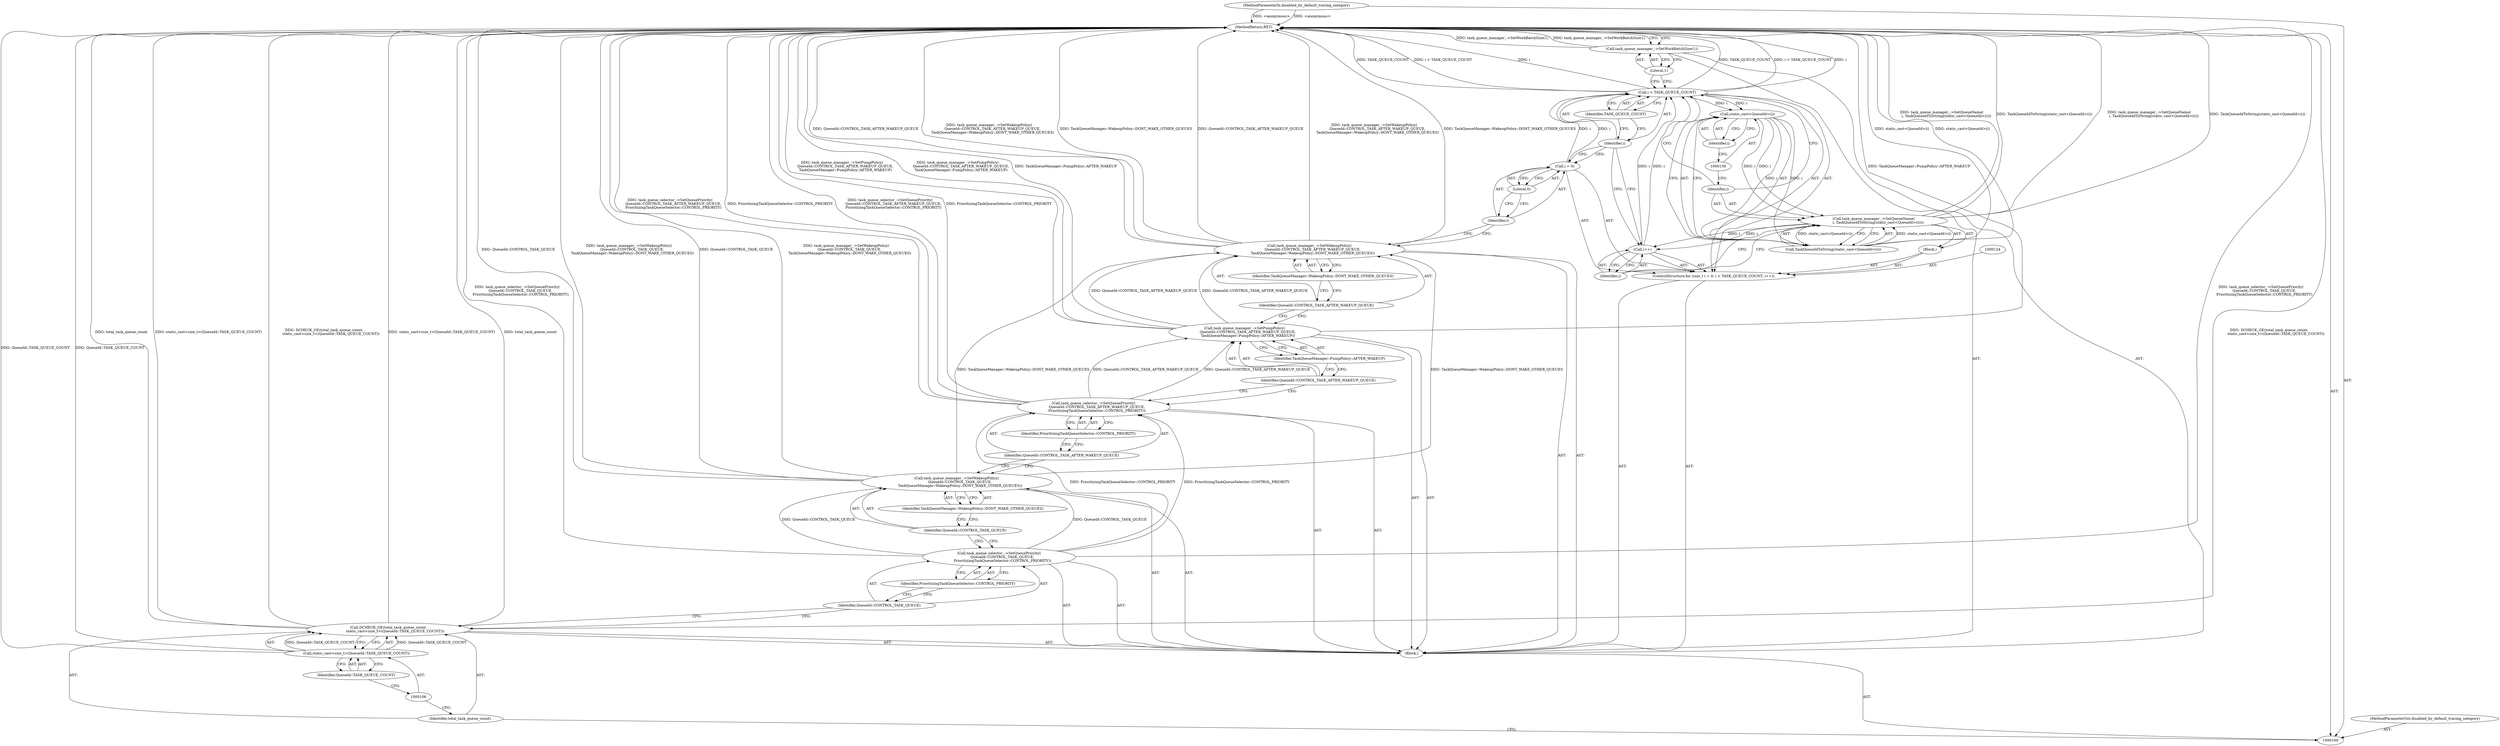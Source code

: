 digraph "0_Chrome_76f36a8362a3e817cc3ec721d591f2f8878dc0c7_0" {
"1000142" [label="(MethodReturn,RET)"];
"1000101" [label="(MethodParameterIn,disabled_by_default_tracing_category)"];
"1000201" [label="(MethodParameterOut,disabled_by_default_tracing_category)"];
"1000102" [label="(Block,)"];
"1000104" [label="(Identifier,total_task_queue_count)"];
"1000103" [label="(Call,DCHECK_GE(total_task_queue_count,\n            static_cast<size_t>(QueueId::TASK_QUEUE_COUNT)))"];
"1000105" [label="(Call,static_cast<size_t>(QueueId::TASK_QUEUE_COUNT))"];
"1000107" [label="(Identifier,QueueId::TASK_QUEUE_COUNT)"];
"1000108" [label="(Call,task_queue_selector_->SetQueuePriority(\n      QueueId::CONTROL_TASK_QUEUE,\n      PrioritizingTaskQueueSelector::CONTROL_PRIORITY))"];
"1000109" [label="(Identifier,QueueId::CONTROL_TASK_QUEUE)"];
"1000110" [label="(Identifier,PrioritizingTaskQueueSelector::CONTROL_PRIORITY)"];
"1000111" [label="(Call,task_queue_manager_->SetWakeupPolicy(\n      QueueId::CONTROL_TASK_QUEUE,\n      TaskQueueManager::WakeupPolicy::DONT_WAKE_OTHER_QUEUES))"];
"1000112" [label="(Identifier,QueueId::CONTROL_TASK_QUEUE)"];
"1000113" [label="(Identifier,TaskQueueManager::WakeupPolicy::DONT_WAKE_OTHER_QUEUES)"];
"1000114" [label="(Call,task_queue_selector_->SetQueuePriority(\n      QueueId::CONTROL_TASK_AFTER_WAKEUP_QUEUE,\n      PrioritizingTaskQueueSelector::CONTROL_PRIORITY))"];
"1000115" [label="(Identifier,QueueId::CONTROL_TASK_AFTER_WAKEUP_QUEUE)"];
"1000116" [label="(Identifier,PrioritizingTaskQueueSelector::CONTROL_PRIORITY)"];
"1000117" [label="(Call,task_queue_manager_->SetPumpPolicy(\n      QueueId::CONTROL_TASK_AFTER_WAKEUP_QUEUE,\n      TaskQueueManager::PumpPolicy::AFTER_WAKEUP))"];
"1000118" [label="(Identifier,QueueId::CONTROL_TASK_AFTER_WAKEUP_QUEUE)"];
"1000119" [label="(Identifier,TaskQueueManager::PumpPolicy::AFTER_WAKEUP)"];
"1000120" [label="(Call,task_queue_manager_->SetWakeupPolicy(\n      QueueId::CONTROL_TASK_AFTER_WAKEUP_QUEUE,\n      TaskQueueManager::WakeupPolicy::DONT_WAKE_OTHER_QUEUES))"];
"1000121" [label="(Identifier,QueueId::CONTROL_TASK_AFTER_WAKEUP_QUEUE)"];
"1000122" [label="(Identifier,TaskQueueManager::WakeupPolicy::DONT_WAKE_OTHER_QUEUES)"];
"1000125" [label="(Call,i = 0)"];
"1000126" [label="(Identifier,i)"];
"1000127" [label="(Literal,0)"];
"1000123" [label="(ControlStructure,for (size_t i = 0; i < TASK_QUEUE_COUNT; i++))"];
"1000128" [label="(Call,i < TASK_QUEUE_COUNT)"];
"1000129" [label="(Identifier,i)"];
"1000130" [label="(Identifier,TASK_QUEUE_COUNT)"];
"1000131" [label="(Call,i++)"];
"1000132" [label="(Identifier,i)"];
"1000133" [label="(Block,)"];
"1000134" [label="(Call,task_queue_manager_->SetQueueName(\n        i, TaskQueueIdToString(static_cast<QueueId>(i))))"];
"1000136" [label="(Call,TaskQueueIdToString(static_cast<QueueId>(i)))"];
"1000137" [label="(Call,static_cast<QueueId>(i))"];
"1000139" [label="(Identifier,i)"];
"1000135" [label="(Identifier,i)"];
"1000140" [label="(Call,task_queue_manager_->SetWorkBatchSize(1))"];
"1000141" [label="(Literal,1)"];
"1000142" -> "1000100"  [label="AST: "];
"1000142" -> "1000140"  [label="CFG: "];
"1000117" -> "1000142"  [label="DDG: task_queue_manager_->SetPumpPolicy(\n      QueueId::CONTROL_TASK_AFTER_WAKEUP_QUEUE,\n      TaskQueueManager::PumpPolicy::AFTER_WAKEUP)"];
"1000117" -> "1000142"  [label="DDG: TaskQueueManager::PumpPolicy::AFTER_WAKEUP"];
"1000128" -> "1000142"  [label="DDG: TASK_QUEUE_COUNT"];
"1000128" -> "1000142"  [label="DDG: i < TASK_QUEUE_COUNT"];
"1000128" -> "1000142"  [label="DDG: i"];
"1000108" -> "1000142"  [label="DDG: task_queue_selector_->SetQueuePriority(\n      QueueId::CONTROL_TASK_QUEUE,\n      PrioritizingTaskQueueSelector::CONTROL_PRIORITY)"];
"1000105" -> "1000142"  [label="DDG: QueueId::TASK_QUEUE_COUNT"];
"1000103" -> "1000142"  [label="DDG: total_task_queue_count"];
"1000103" -> "1000142"  [label="DDG: static_cast<size_t>(QueueId::TASK_QUEUE_COUNT)"];
"1000103" -> "1000142"  [label="DDG: DCHECK_GE(total_task_queue_count,\n            static_cast<size_t>(QueueId::TASK_QUEUE_COUNT))"];
"1000114" -> "1000142"  [label="DDG: task_queue_selector_->SetQueuePriority(\n      QueueId::CONTROL_TASK_AFTER_WAKEUP_QUEUE,\n      PrioritizingTaskQueueSelector::CONTROL_PRIORITY)"];
"1000114" -> "1000142"  [label="DDG: PrioritizingTaskQueueSelector::CONTROL_PRIORITY"];
"1000140" -> "1000142"  [label="DDG: task_queue_manager_->SetWorkBatchSize(1)"];
"1000120" -> "1000142"  [label="DDG: QueueId::CONTROL_TASK_AFTER_WAKEUP_QUEUE"];
"1000120" -> "1000142"  [label="DDG: task_queue_manager_->SetWakeupPolicy(\n      QueueId::CONTROL_TASK_AFTER_WAKEUP_QUEUE,\n      TaskQueueManager::WakeupPolicy::DONT_WAKE_OTHER_QUEUES)"];
"1000120" -> "1000142"  [label="DDG: TaskQueueManager::WakeupPolicy::DONT_WAKE_OTHER_QUEUES"];
"1000111" -> "1000142"  [label="DDG: QueueId::CONTROL_TASK_QUEUE"];
"1000111" -> "1000142"  [label="DDG: task_queue_manager_->SetWakeupPolicy(\n      QueueId::CONTROL_TASK_QUEUE,\n      TaskQueueManager::WakeupPolicy::DONT_WAKE_OTHER_QUEUES)"];
"1000136" -> "1000142"  [label="DDG: static_cast<QueueId>(i)"];
"1000134" -> "1000142"  [label="DDG: task_queue_manager_->SetQueueName(\n        i, TaskQueueIdToString(static_cast<QueueId>(i)))"];
"1000134" -> "1000142"  [label="DDG: TaskQueueIdToString(static_cast<QueueId>(i))"];
"1000101" -> "1000142"  [label="DDG: <anonymous>"];
"1000101" -> "1000100"  [label="AST: "];
"1000101" -> "1000142"  [label="DDG: <anonymous>"];
"1000201" -> "1000100"  [label="AST: "];
"1000102" -> "1000100"  [label="AST: "];
"1000103" -> "1000102"  [label="AST: "];
"1000108" -> "1000102"  [label="AST: "];
"1000111" -> "1000102"  [label="AST: "];
"1000114" -> "1000102"  [label="AST: "];
"1000117" -> "1000102"  [label="AST: "];
"1000120" -> "1000102"  [label="AST: "];
"1000123" -> "1000102"  [label="AST: "];
"1000140" -> "1000102"  [label="AST: "];
"1000104" -> "1000103"  [label="AST: "];
"1000104" -> "1000100"  [label="CFG: "];
"1000106" -> "1000104"  [label="CFG: "];
"1000103" -> "1000102"  [label="AST: "];
"1000103" -> "1000105"  [label="CFG: "];
"1000104" -> "1000103"  [label="AST: "];
"1000105" -> "1000103"  [label="AST: "];
"1000109" -> "1000103"  [label="CFG: "];
"1000103" -> "1000142"  [label="DDG: total_task_queue_count"];
"1000103" -> "1000142"  [label="DDG: static_cast<size_t>(QueueId::TASK_QUEUE_COUNT)"];
"1000103" -> "1000142"  [label="DDG: DCHECK_GE(total_task_queue_count,\n            static_cast<size_t>(QueueId::TASK_QUEUE_COUNT))"];
"1000105" -> "1000103"  [label="DDG: QueueId::TASK_QUEUE_COUNT"];
"1000105" -> "1000103"  [label="AST: "];
"1000105" -> "1000107"  [label="CFG: "];
"1000106" -> "1000105"  [label="AST: "];
"1000107" -> "1000105"  [label="AST: "];
"1000103" -> "1000105"  [label="CFG: "];
"1000105" -> "1000142"  [label="DDG: QueueId::TASK_QUEUE_COUNT"];
"1000105" -> "1000103"  [label="DDG: QueueId::TASK_QUEUE_COUNT"];
"1000107" -> "1000105"  [label="AST: "];
"1000107" -> "1000106"  [label="CFG: "];
"1000105" -> "1000107"  [label="CFG: "];
"1000108" -> "1000102"  [label="AST: "];
"1000108" -> "1000110"  [label="CFG: "];
"1000109" -> "1000108"  [label="AST: "];
"1000110" -> "1000108"  [label="AST: "];
"1000112" -> "1000108"  [label="CFG: "];
"1000108" -> "1000142"  [label="DDG: task_queue_selector_->SetQueuePriority(\n      QueueId::CONTROL_TASK_QUEUE,\n      PrioritizingTaskQueueSelector::CONTROL_PRIORITY)"];
"1000108" -> "1000111"  [label="DDG: QueueId::CONTROL_TASK_QUEUE"];
"1000108" -> "1000114"  [label="DDG: PrioritizingTaskQueueSelector::CONTROL_PRIORITY"];
"1000109" -> "1000108"  [label="AST: "];
"1000109" -> "1000103"  [label="CFG: "];
"1000110" -> "1000109"  [label="CFG: "];
"1000110" -> "1000108"  [label="AST: "];
"1000110" -> "1000109"  [label="CFG: "];
"1000108" -> "1000110"  [label="CFG: "];
"1000111" -> "1000102"  [label="AST: "];
"1000111" -> "1000113"  [label="CFG: "];
"1000112" -> "1000111"  [label="AST: "];
"1000113" -> "1000111"  [label="AST: "];
"1000115" -> "1000111"  [label="CFG: "];
"1000111" -> "1000142"  [label="DDG: QueueId::CONTROL_TASK_QUEUE"];
"1000111" -> "1000142"  [label="DDG: task_queue_manager_->SetWakeupPolicy(\n      QueueId::CONTROL_TASK_QUEUE,\n      TaskQueueManager::WakeupPolicy::DONT_WAKE_OTHER_QUEUES)"];
"1000108" -> "1000111"  [label="DDG: QueueId::CONTROL_TASK_QUEUE"];
"1000111" -> "1000120"  [label="DDG: TaskQueueManager::WakeupPolicy::DONT_WAKE_OTHER_QUEUES"];
"1000112" -> "1000111"  [label="AST: "];
"1000112" -> "1000108"  [label="CFG: "];
"1000113" -> "1000112"  [label="CFG: "];
"1000113" -> "1000111"  [label="AST: "];
"1000113" -> "1000112"  [label="CFG: "];
"1000111" -> "1000113"  [label="CFG: "];
"1000114" -> "1000102"  [label="AST: "];
"1000114" -> "1000116"  [label="CFG: "];
"1000115" -> "1000114"  [label="AST: "];
"1000116" -> "1000114"  [label="AST: "];
"1000118" -> "1000114"  [label="CFG: "];
"1000114" -> "1000142"  [label="DDG: task_queue_selector_->SetQueuePriority(\n      QueueId::CONTROL_TASK_AFTER_WAKEUP_QUEUE,\n      PrioritizingTaskQueueSelector::CONTROL_PRIORITY)"];
"1000114" -> "1000142"  [label="DDG: PrioritizingTaskQueueSelector::CONTROL_PRIORITY"];
"1000108" -> "1000114"  [label="DDG: PrioritizingTaskQueueSelector::CONTROL_PRIORITY"];
"1000114" -> "1000117"  [label="DDG: QueueId::CONTROL_TASK_AFTER_WAKEUP_QUEUE"];
"1000115" -> "1000114"  [label="AST: "];
"1000115" -> "1000111"  [label="CFG: "];
"1000116" -> "1000115"  [label="CFG: "];
"1000116" -> "1000114"  [label="AST: "];
"1000116" -> "1000115"  [label="CFG: "];
"1000114" -> "1000116"  [label="CFG: "];
"1000117" -> "1000102"  [label="AST: "];
"1000117" -> "1000119"  [label="CFG: "];
"1000118" -> "1000117"  [label="AST: "];
"1000119" -> "1000117"  [label="AST: "];
"1000121" -> "1000117"  [label="CFG: "];
"1000117" -> "1000142"  [label="DDG: task_queue_manager_->SetPumpPolicy(\n      QueueId::CONTROL_TASK_AFTER_WAKEUP_QUEUE,\n      TaskQueueManager::PumpPolicy::AFTER_WAKEUP)"];
"1000117" -> "1000142"  [label="DDG: TaskQueueManager::PumpPolicy::AFTER_WAKEUP"];
"1000114" -> "1000117"  [label="DDG: QueueId::CONTROL_TASK_AFTER_WAKEUP_QUEUE"];
"1000117" -> "1000120"  [label="DDG: QueueId::CONTROL_TASK_AFTER_WAKEUP_QUEUE"];
"1000118" -> "1000117"  [label="AST: "];
"1000118" -> "1000114"  [label="CFG: "];
"1000119" -> "1000118"  [label="CFG: "];
"1000119" -> "1000117"  [label="AST: "];
"1000119" -> "1000118"  [label="CFG: "];
"1000117" -> "1000119"  [label="CFG: "];
"1000120" -> "1000102"  [label="AST: "];
"1000120" -> "1000122"  [label="CFG: "];
"1000121" -> "1000120"  [label="AST: "];
"1000122" -> "1000120"  [label="AST: "];
"1000126" -> "1000120"  [label="CFG: "];
"1000120" -> "1000142"  [label="DDG: QueueId::CONTROL_TASK_AFTER_WAKEUP_QUEUE"];
"1000120" -> "1000142"  [label="DDG: task_queue_manager_->SetWakeupPolicy(\n      QueueId::CONTROL_TASK_AFTER_WAKEUP_QUEUE,\n      TaskQueueManager::WakeupPolicy::DONT_WAKE_OTHER_QUEUES)"];
"1000120" -> "1000142"  [label="DDG: TaskQueueManager::WakeupPolicy::DONT_WAKE_OTHER_QUEUES"];
"1000117" -> "1000120"  [label="DDG: QueueId::CONTROL_TASK_AFTER_WAKEUP_QUEUE"];
"1000111" -> "1000120"  [label="DDG: TaskQueueManager::WakeupPolicy::DONT_WAKE_OTHER_QUEUES"];
"1000121" -> "1000120"  [label="AST: "];
"1000121" -> "1000117"  [label="CFG: "];
"1000122" -> "1000121"  [label="CFG: "];
"1000122" -> "1000120"  [label="AST: "];
"1000122" -> "1000121"  [label="CFG: "];
"1000120" -> "1000122"  [label="CFG: "];
"1000125" -> "1000123"  [label="AST: "];
"1000125" -> "1000127"  [label="CFG: "];
"1000126" -> "1000125"  [label="AST: "];
"1000127" -> "1000125"  [label="AST: "];
"1000129" -> "1000125"  [label="CFG: "];
"1000125" -> "1000128"  [label="DDG: i"];
"1000126" -> "1000125"  [label="AST: "];
"1000126" -> "1000120"  [label="CFG: "];
"1000127" -> "1000126"  [label="CFG: "];
"1000127" -> "1000125"  [label="AST: "];
"1000127" -> "1000126"  [label="CFG: "];
"1000125" -> "1000127"  [label="CFG: "];
"1000123" -> "1000102"  [label="AST: "];
"1000124" -> "1000123"  [label="AST: "];
"1000125" -> "1000123"  [label="AST: "];
"1000128" -> "1000123"  [label="AST: "];
"1000131" -> "1000123"  [label="AST: "];
"1000133" -> "1000123"  [label="AST: "];
"1000128" -> "1000123"  [label="AST: "];
"1000128" -> "1000130"  [label="CFG: "];
"1000129" -> "1000128"  [label="AST: "];
"1000130" -> "1000128"  [label="AST: "];
"1000135" -> "1000128"  [label="CFG: "];
"1000141" -> "1000128"  [label="CFG: "];
"1000128" -> "1000142"  [label="DDG: TASK_QUEUE_COUNT"];
"1000128" -> "1000142"  [label="DDG: i < TASK_QUEUE_COUNT"];
"1000128" -> "1000142"  [label="DDG: i"];
"1000125" -> "1000128"  [label="DDG: i"];
"1000131" -> "1000128"  [label="DDG: i"];
"1000128" -> "1000137"  [label="DDG: i"];
"1000129" -> "1000128"  [label="AST: "];
"1000129" -> "1000125"  [label="CFG: "];
"1000129" -> "1000131"  [label="CFG: "];
"1000130" -> "1000129"  [label="CFG: "];
"1000130" -> "1000128"  [label="AST: "];
"1000130" -> "1000129"  [label="CFG: "];
"1000128" -> "1000130"  [label="CFG: "];
"1000131" -> "1000123"  [label="AST: "];
"1000131" -> "1000132"  [label="CFG: "];
"1000132" -> "1000131"  [label="AST: "];
"1000129" -> "1000131"  [label="CFG: "];
"1000131" -> "1000128"  [label="DDG: i"];
"1000134" -> "1000131"  [label="DDG: i"];
"1000132" -> "1000131"  [label="AST: "];
"1000132" -> "1000134"  [label="CFG: "];
"1000131" -> "1000132"  [label="CFG: "];
"1000133" -> "1000123"  [label="AST: "];
"1000134" -> "1000133"  [label="AST: "];
"1000134" -> "1000133"  [label="AST: "];
"1000134" -> "1000136"  [label="CFG: "];
"1000135" -> "1000134"  [label="AST: "];
"1000136" -> "1000134"  [label="AST: "];
"1000132" -> "1000134"  [label="CFG: "];
"1000134" -> "1000142"  [label="DDG: task_queue_manager_->SetQueueName(\n        i, TaskQueueIdToString(static_cast<QueueId>(i)))"];
"1000134" -> "1000142"  [label="DDG: TaskQueueIdToString(static_cast<QueueId>(i))"];
"1000134" -> "1000131"  [label="DDG: i"];
"1000137" -> "1000134"  [label="DDG: i"];
"1000136" -> "1000134"  [label="DDG: static_cast<QueueId>(i)"];
"1000136" -> "1000134"  [label="AST: "];
"1000136" -> "1000137"  [label="CFG: "];
"1000137" -> "1000136"  [label="AST: "];
"1000134" -> "1000136"  [label="CFG: "];
"1000136" -> "1000142"  [label="DDG: static_cast<QueueId>(i)"];
"1000136" -> "1000134"  [label="DDG: static_cast<QueueId>(i)"];
"1000137" -> "1000136"  [label="DDG: i"];
"1000137" -> "1000136"  [label="AST: "];
"1000137" -> "1000139"  [label="CFG: "];
"1000138" -> "1000137"  [label="AST: "];
"1000139" -> "1000137"  [label="AST: "];
"1000136" -> "1000137"  [label="CFG: "];
"1000137" -> "1000134"  [label="DDG: i"];
"1000137" -> "1000136"  [label="DDG: i"];
"1000128" -> "1000137"  [label="DDG: i"];
"1000139" -> "1000137"  [label="AST: "];
"1000139" -> "1000138"  [label="CFG: "];
"1000137" -> "1000139"  [label="CFG: "];
"1000135" -> "1000134"  [label="AST: "];
"1000135" -> "1000128"  [label="CFG: "];
"1000138" -> "1000135"  [label="CFG: "];
"1000140" -> "1000102"  [label="AST: "];
"1000140" -> "1000141"  [label="CFG: "];
"1000141" -> "1000140"  [label="AST: "];
"1000142" -> "1000140"  [label="CFG: "];
"1000140" -> "1000142"  [label="DDG: task_queue_manager_->SetWorkBatchSize(1)"];
"1000141" -> "1000140"  [label="AST: "];
"1000141" -> "1000128"  [label="CFG: "];
"1000140" -> "1000141"  [label="CFG: "];
}
